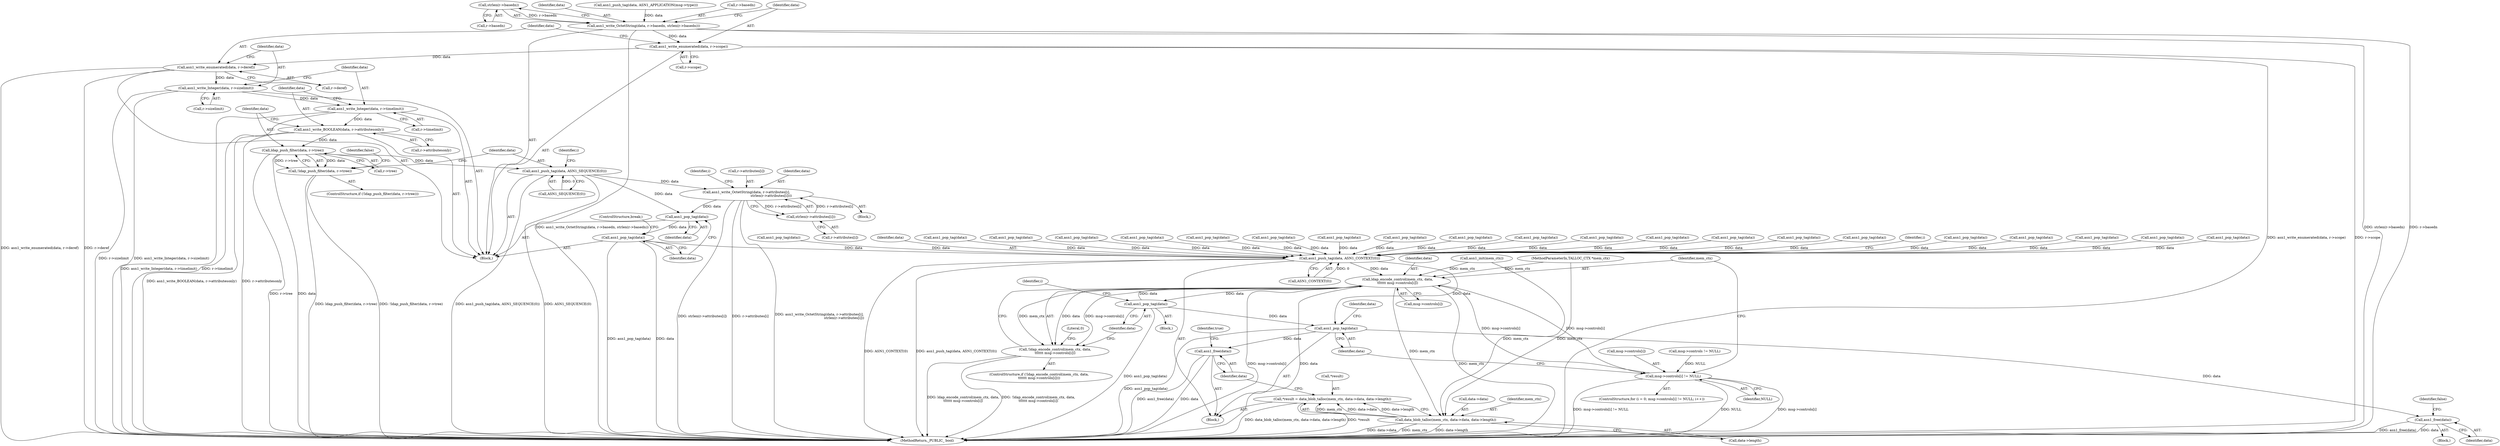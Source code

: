 digraph "0_samba_530d50a1abdcdf4d1775652d4c456c1274d83d8d@pointer" {
"1000332" [label="(Call,strlen(r->basedn))"];
"1000327" [label="(Call,asn1_write_OctetString(data, r->basedn, strlen(r->basedn)))"];
"1000336" [label="(Call,asn1_write_enumerated(data, r->scope))"];
"1000341" [label="(Call,asn1_write_enumerated(data, r->deref))"];
"1000346" [label="(Call,asn1_write_Integer(data, r->sizelimit))"];
"1000351" [label="(Call,asn1_write_Integer(data, r->timelimit))"];
"1000356" [label="(Call,asn1_write_BOOLEAN(data, r->attributesonly))"];
"1000363" [label="(Call,ldap_push_filter(data, r->tree))"];
"1000362" [label="(Call,!ldap_push_filter(data, r->tree))"];
"1000371" [label="(Call,asn1_push_tag(data, ASN1_SEQUENCE(0)))"];
"1000387" [label="(Call,asn1_write_OctetString(data, r->attributes[i],\n                                              strlen(r->attributes[i])))"];
"1000394" [label="(Call,strlen(r->attributes[i]))"];
"1000400" [label="(Call,asn1_pop_tag(data))"];
"1000402" [label="(Call,asn1_pop_tag(data))"];
"1001216" [label="(Call,asn1_push_tag(data, ASN1_CONTEXT(0)))"];
"1001236" [label="(Call,ldap_encode_control(mem_ctx, data,\n\t\t\t\t\t\t msg->controls[i]))"];
"1001224" [label="(Call,msg->controls[i] != NULL)"];
"1001235" [label="(Call,!ldap_encode_control(mem_ctx, data,\n\t\t\t\t\t\t msg->controls[i]))"];
"1001259" [label="(Call,asn1_pop_tag(data))"];
"1001261" [label="(Call,asn1_pop_tag(data))"];
"1001268" [label="(Call,asn1_free(data))"];
"1001283" [label="(Call,asn1_free(data))"];
"1001275" [label="(Call,data_blob_talloc(mem_ctx, data->data, data->length))"];
"1001272" [label="(Call,*result = data_blob_talloc(mem_ctx, data->data, data->length))"];
"1001232" [label="(Identifier,i)"];
"1000507" [label="(Call,asn1_pop_tag(data))"];
"1001280" [label="(Call,data->length)"];
"1000362" [label="(Call,!ldap_push_filter(data, r->tree))"];
"1001234" [label="(ControlStructure,if (!ldap_encode_control(mem_ctx, data,\n\t\t\t\t\t\t msg->controls[i])))"];
"1001283" [label="(Call,asn1_free(data))"];
"1001260" [label="(Identifier,data)"];
"1001267" [label="(Block,)"];
"1001236" [label="(Call,ldap_encode_control(mem_ctx, data,\n\t\t\t\t\t\t msg->controls[i]))"];
"1001247" [label="(Literal,0)"];
"1000372" [label="(Identifier,data)"];
"1000370" [label="(Identifier,false)"];
"1000347" [label="(Identifier,data)"];
"1000361" [label="(ControlStructure,if (!ldap_push_filter(data, r->tree)))"];
"1001222" [label="(Identifier,i)"];
"1000357" [label="(Identifier,data)"];
"1000403" [label="(Identifier,data)"];
"1001239" [label="(Call,msg->controls[i])"];
"1000336" [label="(Call,asn1_write_enumerated(data, r->scope))"];
"1000387" [label="(Call,asn1_write_OctetString(data, r->attributes[i],\n                                              strlen(r->attributes[i])))"];
"1001233" [label="(Block,)"];
"1000402" [label="(Call,asn1_pop_tag(data))"];
"1000343" [label="(Call,r->deref)"];
"1000351" [label="(Call,asn1_write_Integer(data, r->timelimit))"];
"1000857" [label="(Call,asn1_pop_tag(data))"];
"1000782" [label="(Call,asn1_pop_tag(data))"];
"1000296" [label="(Call,asn1_pop_tag(data))"];
"1000333" [label="(Call,r->basedn)"];
"1000364" [label="(Identifier,data)"];
"1000999" [label="(Call,asn1_pop_tag(data))"];
"1001237" [label="(Identifier,mem_ctx)"];
"1000920" [label="(Call,asn1_pop_tag(data))"];
"1000111" [label="(Call,asn1_init(mem_ctx))"];
"1000352" [label="(Identifier,data)"];
"1001134" [label="(Call,asn1_pop_tag(data))"];
"1001273" [label="(Call,*result)"];
"1000385" [label="(Identifier,i)"];
"1001235" [label="(Call,!ldap_encode_control(mem_ctx, data,\n\t\t\t\t\t\t msg->controls[i]))"];
"1001215" [label="(Block,)"];
"1001320" [label="(MethodReturn,_PUBLIC_ bool)"];
"1000373" [label="(Call,ASN1_SEQUENCE(0))"];
"1000337" [label="(Identifier,data)"];
"1000332" [label="(Call,strlen(r->basedn))"];
"1001217" [label="(Identifier,data)"];
"1000106" [label="(MethodParameterIn,TALLOC_CTX *mem_ctx)"];
"1001218" [label="(Call,ASN1_CONTEXT(0))"];
"1000386" [label="(Block,)"];
"1000389" [label="(Call,r->attributes[i])"];
"1001225" [label="(Call,msg->controls[i])"];
"1000674" [label="(Call,asn1_pop_tag(data))"];
"1000365" [label="(Call,r->tree)"];
"1000404" [label="(ControlStructure,break;)"];
"1000307" [label="(Call,asn1_pop_tag(data))"];
"1000371" [label="(Call,asn1_push_tag(data, ASN1_SEQUENCE(0)))"];
"1000342" [label="(Identifier,data)"];
"1000401" [label="(Identifier,data)"];
"1001210" [label="(Call,msg->controls != NULL)"];
"1000530" [label="(Call,asn1_pop_tag(data))"];
"1000377" [label="(Identifier,i)"];
"1000346" [label="(Call,asn1_write_Integer(data, r->sizelimit))"];
"1000943" [label="(Call,asn1_pop_tag(data))"];
"1001277" [label="(Call,data->data)"];
"1001271" [label="(Identifier,false)"];
"1000805" [label="(Call,asn1_pop_tag(data))"];
"1001047" [label="(Call,asn1_pop_tag(data))"];
"1000195" [label="(Call,asn1_pop_tag(data))"];
"1000328" [label="(Identifier,data)"];
"1000400" [label="(Call,asn1_pop_tag(data))"];
"1001022" [label="(Call,asn1_pop_tag(data))"];
"1000834" [label="(Call,asn1_pop_tag(data))"];
"1000394" [label="(Call,strlen(r->attributes[i]))"];
"1001275" [label="(Call,data_blob_talloc(mem_ctx, data->data, data->length))"];
"1000327" [label="(Call,asn1_write_OctetString(data, r->basedn, strlen(r->basedn)))"];
"1001261" [label="(Call,asn1_pop_tag(data))"];
"1000338" [label="(Call,r->scope)"];
"1000341" [label="(Call,asn1_write_enumerated(data, r->deref))"];
"1001224" [label="(Call,msg->controls[i] != NULL)"];
"1000395" [label="(Call,r->attributes[i])"];
"1000356" [label="(Call,asn1_write_BOOLEAN(data, r->attributesonly))"];
"1001284" [label="(Identifier,data)"];
"1000321" [label="(Call,asn1_push_tag(data, ASN1_APPLICATION(msg->type)))"];
"1000249" [label="(Call,asn1_pop_tag(data))"];
"1001268" [label="(Call,asn1_free(data))"];
"1001286" [label="(Identifier,true)"];
"1000353" [label="(Call,r->timelimit)"];
"1001076" [label="(Call,asn1_pop_tag(data))"];
"1000651" [label="(Call,asn1_pop_tag(data))"];
"1000311" [label="(Block,)"];
"1000363" [label="(Call,ldap_push_filter(data, r->tree))"];
"1001238" [label="(Identifier,data)"];
"1001276" [label="(Identifier,mem_ctx)"];
"1001220" [label="(ControlStructure,for (i = 0; msg->controls[i] != NULL; i++))"];
"1001216" [label="(Call,asn1_push_tag(data, ASN1_CONTEXT(0)))"];
"1001265" [label="(Identifier,data)"];
"1001203" [label="(Call,asn1_pop_tag(data))"];
"1000388" [label="(Identifier,data)"];
"1001272" [label="(Call,*result = data_blob_talloc(mem_ctx, data->data, data->length))"];
"1001230" [label="(Identifier,NULL)"];
"1000348" [label="(Call,r->sizelimit)"];
"1001269" [label="(Identifier,data)"];
"1000329" [label="(Call,r->basedn)"];
"1001259" [label="(Call,asn1_pop_tag(data))"];
"1001262" [label="(Identifier,data)"];
"1000358" [label="(Call,r->attributesonly)"];
"1000255" [label="(Call,asn1_pop_tag(data))"];
"1000332" -> "1000327"  [label="AST: "];
"1000332" -> "1000333"  [label="CFG: "];
"1000333" -> "1000332"  [label="AST: "];
"1000327" -> "1000332"  [label="CFG: "];
"1000332" -> "1000327"  [label="DDG: r->basedn"];
"1000327" -> "1000311"  [label="AST: "];
"1000328" -> "1000327"  [label="AST: "];
"1000329" -> "1000327"  [label="AST: "];
"1000337" -> "1000327"  [label="CFG: "];
"1000327" -> "1001320"  [label="DDG: strlen(r->basedn)"];
"1000327" -> "1001320"  [label="DDG: r->basedn"];
"1000327" -> "1001320"  [label="DDG: asn1_write_OctetString(data, r->basedn, strlen(r->basedn))"];
"1000321" -> "1000327"  [label="DDG: data"];
"1000327" -> "1000336"  [label="DDG: data"];
"1000336" -> "1000311"  [label="AST: "];
"1000336" -> "1000338"  [label="CFG: "];
"1000337" -> "1000336"  [label="AST: "];
"1000338" -> "1000336"  [label="AST: "];
"1000342" -> "1000336"  [label="CFG: "];
"1000336" -> "1001320"  [label="DDG: asn1_write_enumerated(data, r->scope)"];
"1000336" -> "1001320"  [label="DDG: r->scope"];
"1000336" -> "1000341"  [label="DDG: data"];
"1000341" -> "1000311"  [label="AST: "];
"1000341" -> "1000343"  [label="CFG: "];
"1000342" -> "1000341"  [label="AST: "];
"1000343" -> "1000341"  [label="AST: "];
"1000347" -> "1000341"  [label="CFG: "];
"1000341" -> "1001320"  [label="DDG: r->deref"];
"1000341" -> "1001320"  [label="DDG: asn1_write_enumerated(data, r->deref)"];
"1000341" -> "1000346"  [label="DDG: data"];
"1000346" -> "1000311"  [label="AST: "];
"1000346" -> "1000348"  [label="CFG: "];
"1000347" -> "1000346"  [label="AST: "];
"1000348" -> "1000346"  [label="AST: "];
"1000352" -> "1000346"  [label="CFG: "];
"1000346" -> "1001320"  [label="DDG: r->sizelimit"];
"1000346" -> "1001320"  [label="DDG: asn1_write_Integer(data, r->sizelimit)"];
"1000346" -> "1000351"  [label="DDG: data"];
"1000351" -> "1000311"  [label="AST: "];
"1000351" -> "1000353"  [label="CFG: "];
"1000352" -> "1000351"  [label="AST: "];
"1000353" -> "1000351"  [label="AST: "];
"1000357" -> "1000351"  [label="CFG: "];
"1000351" -> "1001320"  [label="DDG: asn1_write_Integer(data, r->timelimit)"];
"1000351" -> "1001320"  [label="DDG: r->timelimit"];
"1000351" -> "1000356"  [label="DDG: data"];
"1000356" -> "1000311"  [label="AST: "];
"1000356" -> "1000358"  [label="CFG: "];
"1000357" -> "1000356"  [label="AST: "];
"1000358" -> "1000356"  [label="AST: "];
"1000364" -> "1000356"  [label="CFG: "];
"1000356" -> "1001320"  [label="DDG: asn1_write_BOOLEAN(data, r->attributesonly)"];
"1000356" -> "1001320"  [label="DDG: r->attributesonly"];
"1000356" -> "1000363"  [label="DDG: data"];
"1000363" -> "1000362"  [label="AST: "];
"1000363" -> "1000365"  [label="CFG: "];
"1000364" -> "1000363"  [label="AST: "];
"1000365" -> "1000363"  [label="AST: "];
"1000362" -> "1000363"  [label="CFG: "];
"1000363" -> "1001320"  [label="DDG: r->tree"];
"1000363" -> "1001320"  [label="DDG: data"];
"1000363" -> "1000362"  [label="DDG: data"];
"1000363" -> "1000362"  [label="DDG: r->tree"];
"1000363" -> "1000371"  [label="DDG: data"];
"1000362" -> "1000361"  [label="AST: "];
"1000370" -> "1000362"  [label="CFG: "];
"1000372" -> "1000362"  [label="CFG: "];
"1000362" -> "1001320"  [label="DDG: !ldap_push_filter(data, r->tree)"];
"1000362" -> "1001320"  [label="DDG: ldap_push_filter(data, r->tree)"];
"1000371" -> "1000311"  [label="AST: "];
"1000371" -> "1000373"  [label="CFG: "];
"1000372" -> "1000371"  [label="AST: "];
"1000373" -> "1000371"  [label="AST: "];
"1000377" -> "1000371"  [label="CFG: "];
"1000371" -> "1001320"  [label="DDG: ASN1_SEQUENCE(0)"];
"1000371" -> "1001320"  [label="DDG: asn1_push_tag(data, ASN1_SEQUENCE(0))"];
"1000373" -> "1000371"  [label="DDG: 0"];
"1000371" -> "1000387"  [label="DDG: data"];
"1000371" -> "1000400"  [label="DDG: data"];
"1000387" -> "1000386"  [label="AST: "];
"1000387" -> "1000394"  [label="CFG: "];
"1000388" -> "1000387"  [label="AST: "];
"1000389" -> "1000387"  [label="AST: "];
"1000394" -> "1000387"  [label="AST: "];
"1000385" -> "1000387"  [label="CFG: "];
"1000387" -> "1001320"  [label="DDG: strlen(r->attributes[i])"];
"1000387" -> "1001320"  [label="DDG: r->attributes[i]"];
"1000387" -> "1001320"  [label="DDG: asn1_write_OctetString(data, r->attributes[i],\n                                              strlen(r->attributes[i]))"];
"1000394" -> "1000387"  [label="DDG: r->attributes[i]"];
"1000387" -> "1000394"  [label="DDG: r->attributes[i]"];
"1000387" -> "1000400"  [label="DDG: data"];
"1000394" -> "1000395"  [label="CFG: "];
"1000395" -> "1000394"  [label="AST: "];
"1000400" -> "1000311"  [label="AST: "];
"1000400" -> "1000401"  [label="CFG: "];
"1000401" -> "1000400"  [label="AST: "];
"1000403" -> "1000400"  [label="CFG: "];
"1000400" -> "1000402"  [label="DDG: data"];
"1000402" -> "1000311"  [label="AST: "];
"1000402" -> "1000403"  [label="CFG: "];
"1000403" -> "1000402"  [label="AST: "];
"1000404" -> "1000402"  [label="CFG: "];
"1000402" -> "1001320"  [label="DDG: asn1_pop_tag(data)"];
"1000402" -> "1001320"  [label="DDG: data"];
"1000402" -> "1001216"  [label="DDG: data"];
"1001216" -> "1001215"  [label="AST: "];
"1001216" -> "1001218"  [label="CFG: "];
"1001217" -> "1001216"  [label="AST: "];
"1001218" -> "1001216"  [label="AST: "];
"1001222" -> "1001216"  [label="CFG: "];
"1001216" -> "1001320"  [label="DDG: ASN1_CONTEXT(0)"];
"1001216" -> "1001320"  [label="DDG: asn1_push_tag(data, ASN1_CONTEXT(0))"];
"1000857" -> "1001216"  [label="DDG: data"];
"1001134" -> "1001216"  [label="DDG: data"];
"1000805" -> "1001216"  [label="DDG: data"];
"1001047" -> "1001216"  [label="DDG: data"];
"1000530" -> "1001216"  [label="DDG: data"];
"1000651" -> "1001216"  [label="DDG: data"];
"1000674" -> "1001216"  [label="DDG: data"];
"1001203" -> "1001216"  [label="DDG: data"];
"1000296" -> "1001216"  [label="DDG: data"];
"1000255" -> "1001216"  [label="DDG: data"];
"1000782" -> "1001216"  [label="DDG: data"];
"1000920" -> "1001216"  [label="DDG: data"];
"1000834" -> "1001216"  [label="DDG: data"];
"1001076" -> "1001216"  [label="DDG: data"];
"1000943" -> "1001216"  [label="DDG: data"];
"1001022" -> "1001216"  [label="DDG: data"];
"1000249" -> "1001216"  [label="DDG: data"];
"1000307" -> "1001216"  [label="DDG: data"];
"1000195" -> "1001216"  [label="DDG: data"];
"1000507" -> "1001216"  [label="DDG: data"];
"1000999" -> "1001216"  [label="DDG: data"];
"1001218" -> "1001216"  [label="DDG: 0"];
"1001216" -> "1001236"  [label="DDG: data"];
"1001216" -> "1001261"  [label="DDG: data"];
"1001236" -> "1001235"  [label="AST: "];
"1001236" -> "1001239"  [label="CFG: "];
"1001237" -> "1001236"  [label="AST: "];
"1001238" -> "1001236"  [label="AST: "];
"1001239" -> "1001236"  [label="AST: "];
"1001235" -> "1001236"  [label="CFG: "];
"1001236" -> "1001320"  [label="DDG: msg->controls[i]"];
"1001236" -> "1001320"  [label="DDG: data"];
"1001236" -> "1001320"  [label="DDG: mem_ctx"];
"1001236" -> "1001224"  [label="DDG: msg->controls[i]"];
"1001236" -> "1001235"  [label="DDG: mem_ctx"];
"1001236" -> "1001235"  [label="DDG: data"];
"1001236" -> "1001235"  [label="DDG: msg->controls[i]"];
"1000111" -> "1001236"  [label="DDG: mem_ctx"];
"1000106" -> "1001236"  [label="DDG: mem_ctx"];
"1001259" -> "1001236"  [label="DDG: data"];
"1001224" -> "1001236"  [label="DDG: msg->controls[i]"];
"1001236" -> "1001259"  [label="DDG: data"];
"1001236" -> "1001275"  [label="DDG: mem_ctx"];
"1001224" -> "1001220"  [label="AST: "];
"1001224" -> "1001230"  [label="CFG: "];
"1001225" -> "1001224"  [label="AST: "];
"1001230" -> "1001224"  [label="AST: "];
"1001237" -> "1001224"  [label="CFG: "];
"1001262" -> "1001224"  [label="CFG: "];
"1001224" -> "1001320"  [label="DDG: NULL"];
"1001224" -> "1001320"  [label="DDG: msg->controls[i]"];
"1001224" -> "1001320"  [label="DDG: msg->controls[i] != NULL"];
"1001210" -> "1001224"  [label="DDG: NULL"];
"1001235" -> "1001234"  [label="AST: "];
"1001247" -> "1001235"  [label="CFG: "];
"1001260" -> "1001235"  [label="CFG: "];
"1001235" -> "1001320"  [label="DDG: !ldap_encode_control(mem_ctx, data,\n\t\t\t\t\t\t msg->controls[i])"];
"1001235" -> "1001320"  [label="DDG: ldap_encode_control(mem_ctx, data,\n\t\t\t\t\t\t msg->controls[i])"];
"1001259" -> "1001233"  [label="AST: "];
"1001259" -> "1001260"  [label="CFG: "];
"1001260" -> "1001259"  [label="AST: "];
"1001232" -> "1001259"  [label="CFG: "];
"1001259" -> "1001320"  [label="DDG: asn1_pop_tag(data)"];
"1001259" -> "1001261"  [label="DDG: data"];
"1001261" -> "1001215"  [label="AST: "];
"1001261" -> "1001262"  [label="CFG: "];
"1001262" -> "1001261"  [label="AST: "];
"1001265" -> "1001261"  [label="CFG: "];
"1001261" -> "1001320"  [label="DDG: asn1_pop_tag(data)"];
"1001261" -> "1001268"  [label="DDG: data"];
"1001261" -> "1001283"  [label="DDG: data"];
"1001268" -> "1001267"  [label="AST: "];
"1001268" -> "1001269"  [label="CFG: "];
"1001269" -> "1001268"  [label="AST: "];
"1001271" -> "1001268"  [label="CFG: "];
"1001268" -> "1001320"  [label="DDG: asn1_free(data)"];
"1001268" -> "1001320"  [label="DDG: data"];
"1001283" -> "1001215"  [label="AST: "];
"1001283" -> "1001284"  [label="CFG: "];
"1001284" -> "1001283"  [label="AST: "];
"1001286" -> "1001283"  [label="CFG: "];
"1001283" -> "1001320"  [label="DDG: asn1_free(data)"];
"1001283" -> "1001320"  [label="DDG: data"];
"1001275" -> "1001272"  [label="AST: "];
"1001275" -> "1001280"  [label="CFG: "];
"1001276" -> "1001275"  [label="AST: "];
"1001277" -> "1001275"  [label="AST: "];
"1001280" -> "1001275"  [label="AST: "];
"1001272" -> "1001275"  [label="CFG: "];
"1001275" -> "1001320"  [label="DDG: data->length"];
"1001275" -> "1001320"  [label="DDG: data->data"];
"1001275" -> "1001320"  [label="DDG: mem_ctx"];
"1001275" -> "1001272"  [label="DDG: mem_ctx"];
"1001275" -> "1001272"  [label="DDG: data->data"];
"1001275" -> "1001272"  [label="DDG: data->length"];
"1000111" -> "1001275"  [label="DDG: mem_ctx"];
"1000106" -> "1001275"  [label="DDG: mem_ctx"];
"1001272" -> "1001215"  [label="AST: "];
"1001273" -> "1001272"  [label="AST: "];
"1001284" -> "1001272"  [label="CFG: "];
"1001272" -> "1001320"  [label="DDG: data_blob_talloc(mem_ctx, data->data, data->length)"];
"1001272" -> "1001320"  [label="DDG: *result"];
}
